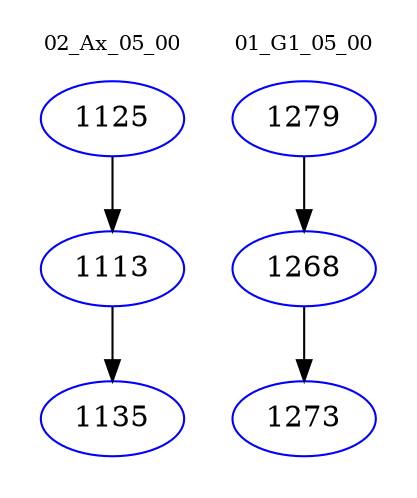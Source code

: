 digraph{
subgraph cluster_0 {
color = white
label = "02_Ax_05_00";
fontsize=10;
T0_1125 [label="1125", color="blue"]
T0_1125 -> T0_1113 [color="black"]
T0_1113 [label="1113", color="blue"]
T0_1113 -> T0_1135 [color="black"]
T0_1135 [label="1135", color="blue"]
}
subgraph cluster_1 {
color = white
label = "01_G1_05_00";
fontsize=10;
T1_1279 [label="1279", color="blue"]
T1_1279 -> T1_1268 [color="black"]
T1_1268 [label="1268", color="blue"]
T1_1268 -> T1_1273 [color="black"]
T1_1273 [label="1273", color="blue"]
}
}
